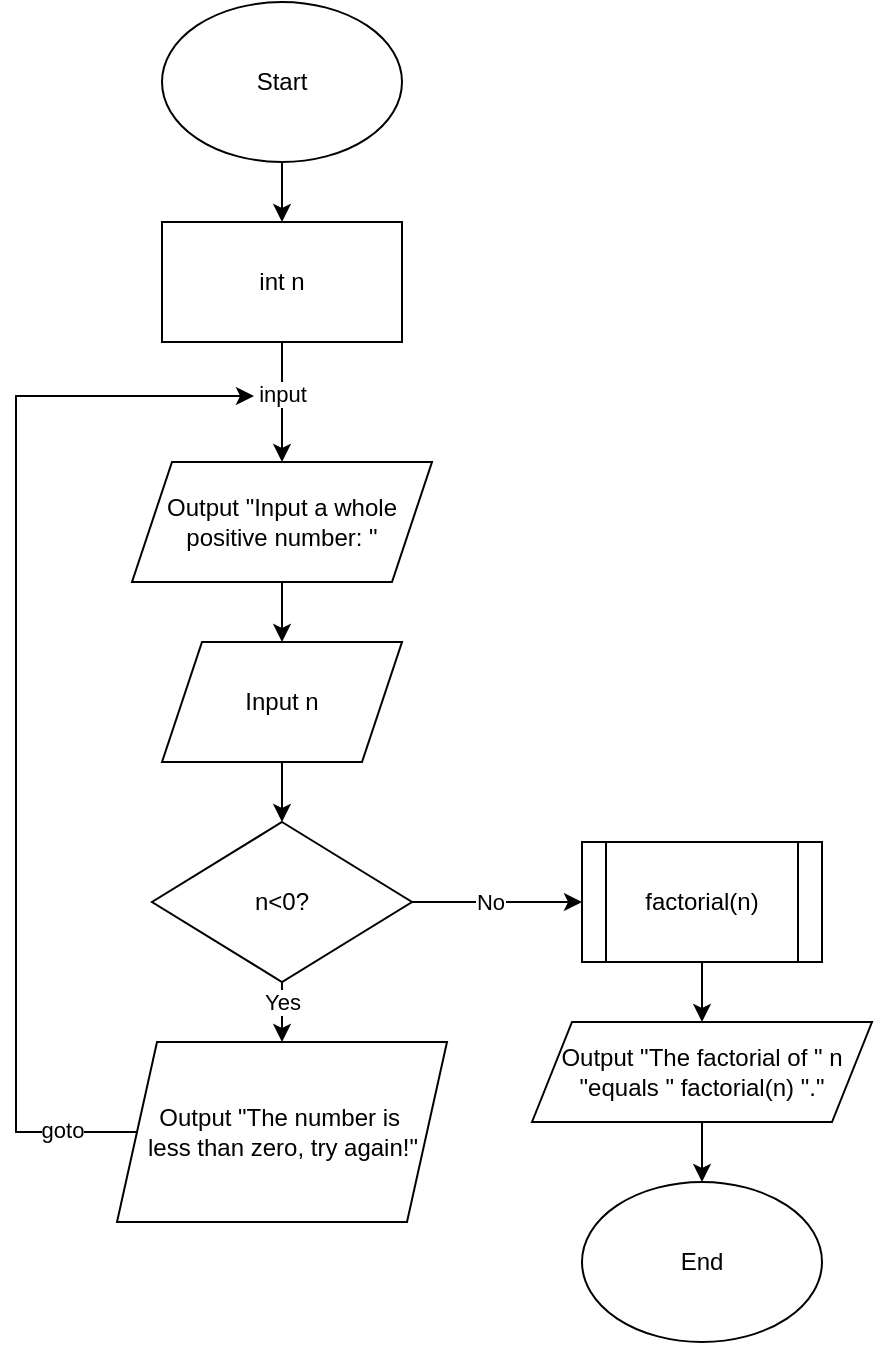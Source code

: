 <mxfile version="24.9.2">
  <diagram name="Page-1" id="4cG4MPOYXa2AKBjEAywv">
    <mxGraphModel grid="1" page="1" gridSize="10" guides="1" tooltips="1" connect="1" arrows="1" fold="1" pageScale="1" pageWidth="850" pageHeight="1100" math="0" shadow="0">
      <root>
        <mxCell id="0" />
        <mxCell id="1" parent="0" />
        <mxCell id="3jkGafP0216l2RSiJ3yr-3" value="" style="edgeStyle=orthogonalEdgeStyle;rounded=0;orthogonalLoop=1;jettySize=auto;html=1;" edge="1" parent="1" source="3jkGafP0216l2RSiJ3yr-1" target="3jkGafP0216l2RSiJ3yr-2">
          <mxGeometry relative="1" as="geometry" />
        </mxCell>
        <mxCell id="3jkGafP0216l2RSiJ3yr-1" value="Start" style="ellipse;whiteSpace=wrap;html=1;" vertex="1" parent="1">
          <mxGeometry x="160" y="40" width="120" height="80" as="geometry" />
        </mxCell>
        <mxCell id="3jkGafP0216l2RSiJ3yr-5" value="" style="edgeStyle=orthogonalEdgeStyle;rounded=0;orthogonalLoop=1;jettySize=auto;html=1;" edge="1" parent="1" source="3jkGafP0216l2RSiJ3yr-2" target="3jkGafP0216l2RSiJ3yr-4">
          <mxGeometry relative="1" as="geometry" />
        </mxCell>
        <mxCell id="3jkGafP0216l2RSiJ3yr-6" value="input" style="edgeLabel;html=1;align=center;verticalAlign=middle;resizable=0;points=[];" connectable="0" vertex="1" parent="3jkGafP0216l2RSiJ3yr-5">
          <mxGeometry x="-0.157" relative="1" as="geometry">
            <mxPoint as="offset" />
          </mxGeometry>
        </mxCell>
        <mxCell id="3jkGafP0216l2RSiJ3yr-2" value="int n" style="rounded=0;whiteSpace=wrap;html=1;" vertex="1" parent="1">
          <mxGeometry x="160" y="150" width="120" height="60" as="geometry" />
        </mxCell>
        <mxCell id="3jkGafP0216l2RSiJ3yr-8" value="" style="edgeStyle=orthogonalEdgeStyle;rounded=0;orthogonalLoop=1;jettySize=auto;html=1;" edge="1" parent="1" source="3jkGafP0216l2RSiJ3yr-4" target="3jkGafP0216l2RSiJ3yr-7">
          <mxGeometry relative="1" as="geometry" />
        </mxCell>
        <mxCell id="3jkGafP0216l2RSiJ3yr-4" value="Output &quot;Input a whole positive number: &quot;" style="shape=parallelogram;perimeter=parallelogramPerimeter;whiteSpace=wrap;html=1;fixedSize=1;" vertex="1" parent="1">
          <mxGeometry x="145" y="270" width="150" height="60" as="geometry" />
        </mxCell>
        <mxCell id="3jkGafP0216l2RSiJ3yr-10" value="" style="edgeStyle=orthogonalEdgeStyle;rounded=0;orthogonalLoop=1;jettySize=auto;html=1;" edge="1" parent="1" source="3jkGafP0216l2RSiJ3yr-7" target="3jkGafP0216l2RSiJ3yr-9">
          <mxGeometry relative="1" as="geometry" />
        </mxCell>
        <mxCell id="3jkGafP0216l2RSiJ3yr-7" value="Input n" style="shape=parallelogram;perimeter=parallelogramPerimeter;whiteSpace=wrap;html=1;fixedSize=1;" vertex="1" parent="1">
          <mxGeometry x="160" y="360" width="120" height="60" as="geometry" />
        </mxCell>
        <mxCell id="3jkGafP0216l2RSiJ3yr-11" style="edgeStyle=orthogonalEdgeStyle;rounded=0;orthogonalLoop=1;jettySize=auto;html=1;entryX=0.5;entryY=0;entryDx=0;entryDy=0;" edge="1" parent="1" source="3jkGafP0216l2RSiJ3yr-9" target="3jkGafP0216l2RSiJ3yr-13">
          <mxGeometry relative="1" as="geometry">
            <mxPoint x="220" y="590" as="targetPoint" />
          </mxGeometry>
        </mxCell>
        <mxCell id="3jkGafP0216l2RSiJ3yr-15" value="Yes" style="edgeLabel;html=1;align=center;verticalAlign=middle;resizable=0;points=[];" connectable="0" vertex="1" parent="3jkGafP0216l2RSiJ3yr-11">
          <mxGeometry x="-0.697" y="-1" relative="1" as="geometry">
            <mxPoint x="1" y="2" as="offset" />
          </mxGeometry>
        </mxCell>
        <mxCell id="3jkGafP0216l2RSiJ3yr-17" style="edgeStyle=orthogonalEdgeStyle;rounded=0;orthogonalLoop=1;jettySize=auto;html=1;" edge="1" parent="1" source="3jkGafP0216l2RSiJ3yr-9">
          <mxGeometry relative="1" as="geometry">
            <mxPoint x="370" y="490" as="targetPoint" />
          </mxGeometry>
        </mxCell>
        <mxCell id="3jkGafP0216l2RSiJ3yr-18" value="No" style="edgeLabel;html=1;align=center;verticalAlign=middle;resizable=0;points=[];" connectable="0" vertex="1" parent="3jkGafP0216l2RSiJ3yr-17">
          <mxGeometry x="-0.082" relative="1" as="geometry">
            <mxPoint as="offset" />
          </mxGeometry>
        </mxCell>
        <mxCell id="3jkGafP0216l2RSiJ3yr-9" value="n&amp;lt;0?" style="rhombus;whiteSpace=wrap;html=1;" vertex="1" parent="1">
          <mxGeometry x="155" y="450" width="130" height="80" as="geometry" />
        </mxCell>
        <mxCell id="3jkGafP0216l2RSiJ3yr-14" style="edgeStyle=orthogonalEdgeStyle;rounded=0;orthogonalLoop=1;jettySize=auto;html=1;exitX=0;exitY=0.5;exitDx=0;exitDy=0;" edge="1" parent="1" source="3jkGafP0216l2RSiJ3yr-13">
          <mxGeometry relative="1" as="geometry">
            <mxPoint x="206" y="237" as="targetPoint" />
            <mxPoint x="143.5" y="602" as="sourcePoint" />
            <Array as="points">
              <mxPoint x="87" y="605" />
              <mxPoint x="87" y="237" />
            </Array>
          </mxGeometry>
        </mxCell>
        <mxCell id="3jkGafP0216l2RSiJ3yr-16" value="goto" style="edgeLabel;html=1;align=center;verticalAlign=middle;resizable=0;points=[];" connectable="0" vertex="1" parent="3jkGafP0216l2RSiJ3yr-14">
          <mxGeometry x="-0.863" y="-1" relative="1" as="geometry">
            <mxPoint as="offset" />
          </mxGeometry>
        </mxCell>
        <mxCell id="3jkGafP0216l2RSiJ3yr-13" value="&lt;div&gt;Output &quot;The number is&amp;nbsp;&lt;/div&gt;&lt;div&gt;less than zero, try again!&quot;&lt;/div&gt;" style="shape=parallelogram;perimeter=parallelogramPerimeter;whiteSpace=wrap;html=1;fixedSize=1;" vertex="1" parent="1">
          <mxGeometry x="137.5" y="560" width="165" height="90" as="geometry" />
        </mxCell>
        <mxCell id="3jkGafP0216l2RSiJ3yr-20" style="edgeStyle=orthogonalEdgeStyle;rounded=0;orthogonalLoop=1;jettySize=auto;html=1;" edge="1" parent="1" source="3jkGafP0216l2RSiJ3yr-19" target="3jkGafP0216l2RSiJ3yr-21">
          <mxGeometry relative="1" as="geometry">
            <mxPoint x="430" y="570" as="targetPoint" />
          </mxGeometry>
        </mxCell>
        <mxCell id="3jkGafP0216l2RSiJ3yr-19" value="factorial(n)" style="shape=process;whiteSpace=wrap;html=1;backgroundOutline=1;" vertex="1" parent="1">
          <mxGeometry x="370" y="460" width="120" height="60" as="geometry" />
        </mxCell>
        <mxCell id="3jkGafP0216l2RSiJ3yr-24" value="" style="edgeStyle=orthogonalEdgeStyle;rounded=0;orthogonalLoop=1;jettySize=auto;html=1;" edge="1" parent="1" source="3jkGafP0216l2RSiJ3yr-21" target="3jkGafP0216l2RSiJ3yr-23">
          <mxGeometry relative="1" as="geometry" />
        </mxCell>
        <mxCell id="3jkGafP0216l2RSiJ3yr-21" value="&lt;div&gt;Output &quot;The factorial of &quot; n&lt;/div&gt;&lt;div&gt;&quot;equals &quot; factorial(n) &quot;.&quot;&lt;br&gt;&lt;/div&gt;" style="shape=parallelogram;perimeter=parallelogramPerimeter;whiteSpace=wrap;html=1;fixedSize=1;" vertex="1" parent="1">
          <mxGeometry x="345" y="550" width="170" height="50" as="geometry" />
        </mxCell>
        <mxCell id="3jkGafP0216l2RSiJ3yr-23" value="End" style="ellipse;whiteSpace=wrap;html=1;" vertex="1" parent="1">
          <mxGeometry x="370" y="630" width="120" height="80" as="geometry" />
        </mxCell>
      </root>
    </mxGraphModel>
  </diagram>
</mxfile>
